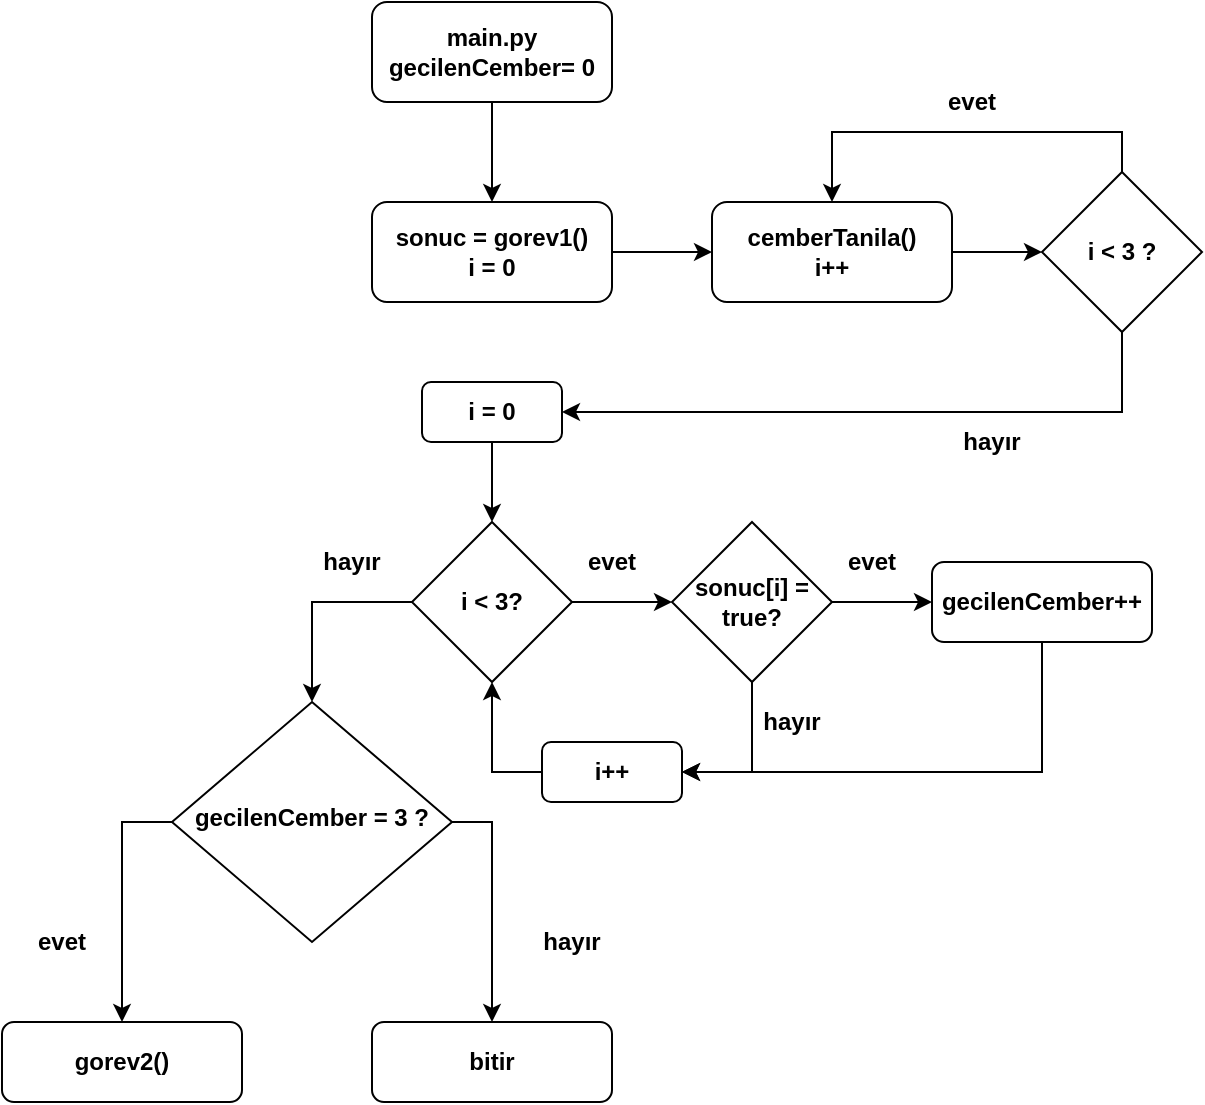 <mxfile version="12.6.5" type="device"><diagram id="C5RBs43oDa-KdzZeNtuy" name="Page-1"><mxGraphModel dx="1038" dy="605" grid="1" gridSize="10" guides="1" tooltips="1" connect="1" arrows="1" fold="1" page="1" pageScale="1" pageWidth="827" pageHeight="1169" math="0" shadow="0"><root><mxCell id="WIyWlLk6GJQsqaUBKTNV-0"/><mxCell id="WIyWlLk6GJQsqaUBKTNV-1" parent="WIyWlLk6GJQsqaUBKTNV-0"/><mxCell id="AMAOnFb9zhTnFKuoxMH7-20" style="edgeStyle=orthogonalEdgeStyle;rounded=0;orthogonalLoop=1;jettySize=auto;html=1;exitX=0.5;exitY=1;exitDx=0;exitDy=0;fontStyle=1" edge="1" parent="WIyWlLk6GJQsqaUBKTNV-1" source="WIyWlLk6GJQsqaUBKTNV-3"><mxGeometry relative="1" as="geometry"><mxPoint x="325" y="160" as="targetPoint"/></mxGeometry></mxCell><mxCell id="WIyWlLk6GJQsqaUBKTNV-3" value="main.py&lt;br&gt;gecilenCember= 0" style="rounded=1;whiteSpace=wrap;html=1;fontSize=12;glass=0;strokeWidth=1;shadow=0;fontStyle=1" parent="WIyWlLk6GJQsqaUBKTNV-1" vertex="1"><mxGeometry x="265" y="60" width="120" height="50" as="geometry"/></mxCell><mxCell id="AMAOnFb9zhTnFKuoxMH7-18" style="edgeStyle=orthogonalEdgeStyle;rounded=0;orthogonalLoop=1;jettySize=auto;html=1;exitX=1;exitY=0.5;exitDx=0;exitDy=0;entryX=0.5;entryY=0;entryDx=0;entryDy=0;fontStyle=1" edge="1" parent="WIyWlLk6GJQsqaUBKTNV-1" source="WIyWlLk6GJQsqaUBKTNV-6" target="AMAOnFb9zhTnFKuoxMH7-17"><mxGeometry relative="1" as="geometry"/></mxCell><mxCell id="AMAOnFb9zhTnFKuoxMH7-61" style="edgeStyle=orthogonalEdgeStyle;rounded=0;orthogonalLoop=1;jettySize=auto;html=1;exitX=0;exitY=0.5;exitDx=0;exitDy=0;entryX=0.5;entryY=0;entryDx=0;entryDy=0;fontStyle=1" edge="1" parent="WIyWlLk6GJQsqaUBKTNV-1" source="WIyWlLk6GJQsqaUBKTNV-6" target="WIyWlLk6GJQsqaUBKTNV-7"><mxGeometry relative="1" as="geometry"/></mxCell><mxCell id="WIyWlLk6GJQsqaUBKTNV-6" value="gecilenCember = 3 ?" style="rhombus;whiteSpace=wrap;html=1;shadow=0;fontFamily=Helvetica;fontSize=12;align=center;strokeWidth=1;spacing=6;spacingTop=-4;fontStyle=1" parent="WIyWlLk6GJQsqaUBKTNV-1" vertex="1"><mxGeometry x="165" y="410" width="140" height="120" as="geometry"/></mxCell><mxCell id="WIyWlLk6GJQsqaUBKTNV-7" value="gorev2()" style="rounded=1;whiteSpace=wrap;html=1;fontSize=12;glass=0;strokeWidth=1;shadow=0;fontStyle=1" parent="WIyWlLk6GJQsqaUBKTNV-1" vertex="1"><mxGeometry x="80" y="570" width="120" height="40" as="geometry"/></mxCell><mxCell id="AMAOnFb9zhTnFKuoxMH7-16" style="edgeStyle=orthogonalEdgeStyle;rounded=0;orthogonalLoop=1;jettySize=auto;html=1;exitX=0;exitY=0.5;exitDx=0;exitDy=0;entryX=0.5;entryY=0;entryDx=0;entryDy=0;fontStyle=1" edge="1" parent="WIyWlLk6GJQsqaUBKTNV-1" source="AMAOnFb9zhTnFKuoxMH7-5" target="WIyWlLk6GJQsqaUBKTNV-6"><mxGeometry relative="1" as="geometry"/></mxCell><mxCell id="AMAOnFb9zhTnFKuoxMH7-44" style="edgeStyle=orthogonalEdgeStyle;rounded=0;orthogonalLoop=1;jettySize=auto;html=1;exitX=1;exitY=0.5;exitDx=0;exitDy=0;entryX=0;entryY=0.5;entryDx=0;entryDy=0;fontStyle=1" edge="1" parent="WIyWlLk6GJQsqaUBKTNV-1" source="AMAOnFb9zhTnFKuoxMH7-5" target="AMAOnFb9zhTnFKuoxMH7-10"><mxGeometry relative="1" as="geometry"/></mxCell><mxCell id="AMAOnFb9zhTnFKuoxMH7-5" value="i &amp;lt; 3?" style="rhombus;whiteSpace=wrap;html=1;fontStyle=1" vertex="1" parent="WIyWlLk6GJQsqaUBKTNV-1"><mxGeometry x="285" y="320" width="80" height="80" as="geometry"/></mxCell><mxCell id="AMAOnFb9zhTnFKuoxMH7-13" style="edgeStyle=orthogonalEdgeStyle;rounded=0;orthogonalLoop=1;jettySize=auto;html=1;exitX=1;exitY=0.5;exitDx=0;exitDy=0;entryX=0;entryY=0.5;entryDx=0;entryDy=0;fontStyle=1" edge="1" parent="WIyWlLk6GJQsqaUBKTNV-1" source="AMAOnFb9zhTnFKuoxMH7-10" target="AMAOnFb9zhTnFKuoxMH7-12"><mxGeometry relative="1" as="geometry"/></mxCell><mxCell id="AMAOnFb9zhTnFKuoxMH7-55" style="edgeStyle=orthogonalEdgeStyle;rounded=0;orthogonalLoop=1;jettySize=auto;html=1;exitX=0.5;exitY=1;exitDx=0;exitDy=0;entryX=1;entryY=0.5;entryDx=0;entryDy=0;fontStyle=1" edge="1" parent="WIyWlLk6GJQsqaUBKTNV-1" source="AMAOnFb9zhTnFKuoxMH7-10" target="AMAOnFb9zhTnFKuoxMH7-48"><mxGeometry relative="1" as="geometry"><mxPoint x="515" y="490" as="targetPoint"/></mxGeometry></mxCell><mxCell id="AMAOnFb9zhTnFKuoxMH7-10" value="sonuc[i] = true?" style="rhombus;whiteSpace=wrap;html=1;fontStyle=1" vertex="1" parent="WIyWlLk6GJQsqaUBKTNV-1"><mxGeometry x="415" y="320" width="80" height="80" as="geometry"/></mxCell><mxCell id="AMAOnFb9zhTnFKuoxMH7-58" style="edgeStyle=orthogonalEdgeStyle;rounded=0;orthogonalLoop=1;jettySize=auto;html=1;exitX=0.5;exitY=1;exitDx=0;exitDy=0;entryX=1;entryY=0.5;entryDx=0;entryDy=0;fontStyle=1" edge="1" parent="WIyWlLk6GJQsqaUBKTNV-1" source="AMAOnFb9zhTnFKuoxMH7-12" target="AMAOnFb9zhTnFKuoxMH7-48"><mxGeometry relative="1" as="geometry"/></mxCell><mxCell id="AMAOnFb9zhTnFKuoxMH7-12" value="gecilenCember++" style="rounded=1;whiteSpace=wrap;html=1;fontStyle=1" vertex="1" parent="WIyWlLk6GJQsqaUBKTNV-1"><mxGeometry x="545" y="340" width="110" height="40" as="geometry"/></mxCell><mxCell id="AMAOnFb9zhTnFKuoxMH7-17" value="bitir" style="rounded=1;whiteSpace=wrap;html=1;fontSize=12;glass=0;strokeWidth=1;shadow=0;fontStyle=1" vertex="1" parent="WIyWlLk6GJQsqaUBKTNV-1"><mxGeometry x="265" y="570" width="120" height="40" as="geometry"/></mxCell><mxCell id="AMAOnFb9zhTnFKuoxMH7-29" style="edgeStyle=orthogonalEdgeStyle;rounded=0;orthogonalLoop=1;jettySize=auto;html=1;exitX=1;exitY=0.5;exitDx=0;exitDy=0;fontStyle=1" edge="1" parent="WIyWlLk6GJQsqaUBKTNV-1" source="AMAOnFb9zhTnFKuoxMH7-21" target="AMAOnFb9zhTnFKuoxMH7-28"><mxGeometry relative="1" as="geometry"/></mxCell><mxCell id="AMAOnFb9zhTnFKuoxMH7-21" value="cemberTanila()&lt;br&gt;i++" style="rounded=1;whiteSpace=wrap;html=1;fontStyle=1" vertex="1" parent="WIyWlLk6GJQsqaUBKTNV-1"><mxGeometry x="435" y="160" width="120" height="50" as="geometry"/></mxCell><mxCell id="AMAOnFb9zhTnFKuoxMH7-26" style="edgeStyle=orthogonalEdgeStyle;rounded=0;orthogonalLoop=1;jettySize=auto;html=1;exitX=1;exitY=0.5;exitDx=0;exitDy=0;entryX=0;entryY=0.5;entryDx=0;entryDy=0;fontStyle=1" edge="1" parent="WIyWlLk6GJQsqaUBKTNV-1" source="AMAOnFb9zhTnFKuoxMH7-24" target="AMAOnFb9zhTnFKuoxMH7-21"><mxGeometry relative="1" as="geometry"/></mxCell><mxCell id="AMAOnFb9zhTnFKuoxMH7-24" value="sonuc = gorev1()&lt;br&gt;i = 0" style="rounded=1;whiteSpace=wrap;html=1;fontStyle=1" vertex="1" parent="WIyWlLk6GJQsqaUBKTNV-1"><mxGeometry x="265" y="160" width="120" height="50" as="geometry"/></mxCell><mxCell id="AMAOnFb9zhTnFKuoxMH7-30" style="edgeStyle=orthogonalEdgeStyle;rounded=0;orthogonalLoop=1;jettySize=auto;html=1;exitX=0.5;exitY=0;exitDx=0;exitDy=0;entryX=0.5;entryY=0;entryDx=0;entryDy=0;fontStyle=1" edge="1" parent="WIyWlLk6GJQsqaUBKTNV-1" source="AMAOnFb9zhTnFKuoxMH7-28" target="AMAOnFb9zhTnFKuoxMH7-21"><mxGeometry relative="1" as="geometry"/></mxCell><mxCell id="AMAOnFb9zhTnFKuoxMH7-31" style="edgeStyle=orthogonalEdgeStyle;rounded=0;orthogonalLoop=1;jettySize=auto;html=1;exitX=0.5;exitY=1;exitDx=0;exitDy=0;entryX=1;entryY=0.5;entryDx=0;entryDy=0;fontStyle=1" edge="1" parent="WIyWlLk6GJQsqaUBKTNV-1" source="AMAOnFb9zhTnFKuoxMH7-28" target="AMAOnFb9zhTnFKuoxMH7-35"><mxGeometry relative="1" as="geometry"><mxPoint x="335" y="330" as="targetPoint"/></mxGeometry></mxCell><mxCell id="AMAOnFb9zhTnFKuoxMH7-28" value="i &amp;lt; 3 ?" style="rhombus;whiteSpace=wrap;html=1;fontStyle=1" vertex="1" parent="WIyWlLk6GJQsqaUBKTNV-1"><mxGeometry x="600" y="145" width="80" height="80" as="geometry"/></mxCell><mxCell id="AMAOnFb9zhTnFKuoxMH7-32" value="evet" style="text;html=1;strokeColor=none;fillColor=none;align=center;verticalAlign=middle;whiteSpace=wrap;rounded=0;fontStyle=1" vertex="1" parent="WIyWlLk6GJQsqaUBKTNV-1"><mxGeometry x="545" y="100" width="40" height="20" as="geometry"/></mxCell><mxCell id="AMAOnFb9zhTnFKuoxMH7-33" value="hayır" style="text;html=1;strokeColor=none;fillColor=none;align=center;verticalAlign=middle;whiteSpace=wrap;rounded=0;fontStyle=1" vertex="1" parent="WIyWlLk6GJQsqaUBKTNV-1"><mxGeometry x="555" y="270" width="40" height="20" as="geometry"/></mxCell><mxCell id="AMAOnFb9zhTnFKuoxMH7-36" style="edgeStyle=orthogonalEdgeStyle;rounded=0;orthogonalLoop=1;jettySize=auto;html=1;exitX=0.5;exitY=1;exitDx=0;exitDy=0;entryX=0.5;entryY=0;entryDx=0;entryDy=0;fontStyle=1" edge="1" parent="WIyWlLk6GJQsqaUBKTNV-1" source="AMAOnFb9zhTnFKuoxMH7-35" target="AMAOnFb9zhTnFKuoxMH7-5"><mxGeometry relative="1" as="geometry"/></mxCell><mxCell id="AMAOnFb9zhTnFKuoxMH7-35" value="i = 0" style="rounded=1;whiteSpace=wrap;html=1;fontStyle=1" vertex="1" parent="WIyWlLk6GJQsqaUBKTNV-1"><mxGeometry x="290" y="250" width="70" height="30" as="geometry"/></mxCell><mxCell id="AMAOnFb9zhTnFKuoxMH7-57" style="edgeStyle=orthogonalEdgeStyle;rounded=0;orthogonalLoop=1;jettySize=auto;html=1;exitX=0;exitY=0.5;exitDx=0;exitDy=0;entryX=0.5;entryY=1;entryDx=0;entryDy=0;fontStyle=1" edge="1" parent="WIyWlLk6GJQsqaUBKTNV-1" source="AMAOnFb9zhTnFKuoxMH7-48" target="AMAOnFb9zhTnFKuoxMH7-5"><mxGeometry relative="1" as="geometry"/></mxCell><mxCell id="AMAOnFb9zhTnFKuoxMH7-48" value="i++" style="rounded=1;whiteSpace=wrap;html=1;fontStyle=1" vertex="1" parent="WIyWlLk6GJQsqaUBKTNV-1"><mxGeometry x="350" y="430" width="70" height="30" as="geometry"/></mxCell><mxCell id="AMAOnFb9zhTnFKuoxMH7-52" value="evet" style="text;html=1;strokeColor=none;fillColor=none;align=center;verticalAlign=middle;whiteSpace=wrap;rounded=0;fontStyle=1" vertex="1" parent="WIyWlLk6GJQsqaUBKTNV-1"><mxGeometry x="365" y="330" width="40" height="20" as="geometry"/></mxCell><mxCell id="AMAOnFb9zhTnFKuoxMH7-53" value="evet" style="text;html=1;strokeColor=none;fillColor=none;align=center;verticalAlign=middle;whiteSpace=wrap;rounded=0;fontStyle=1" vertex="1" parent="WIyWlLk6GJQsqaUBKTNV-1"><mxGeometry x="495" y="330" width="40" height="20" as="geometry"/></mxCell><mxCell id="AMAOnFb9zhTnFKuoxMH7-59" value="hayır" style="text;html=1;strokeColor=none;fillColor=none;align=center;verticalAlign=middle;whiteSpace=wrap;rounded=0;fontStyle=1" vertex="1" parent="WIyWlLk6GJQsqaUBKTNV-1"><mxGeometry x="455" y="410" width="40" height="20" as="geometry"/></mxCell><mxCell id="AMAOnFb9zhTnFKuoxMH7-60" value="hayır" style="text;html=1;strokeColor=none;fillColor=none;align=center;verticalAlign=middle;whiteSpace=wrap;rounded=0;fontStyle=1" vertex="1" parent="WIyWlLk6GJQsqaUBKTNV-1"><mxGeometry x="235" y="330" width="40" height="20" as="geometry"/></mxCell><mxCell id="AMAOnFb9zhTnFKuoxMH7-62" value="evet" style="text;html=1;strokeColor=none;fillColor=none;align=center;verticalAlign=middle;whiteSpace=wrap;rounded=0;fontStyle=1" vertex="1" parent="WIyWlLk6GJQsqaUBKTNV-1"><mxGeometry x="90" y="520" width="40" height="20" as="geometry"/></mxCell><mxCell id="AMAOnFb9zhTnFKuoxMH7-63" value="hayır" style="text;html=1;strokeColor=none;fillColor=none;align=center;verticalAlign=middle;whiteSpace=wrap;rounded=0;fontStyle=1" vertex="1" parent="WIyWlLk6GJQsqaUBKTNV-1"><mxGeometry x="345" y="520" width="40" height="20" as="geometry"/></mxCell></root></mxGraphModel></diagram></mxfile>